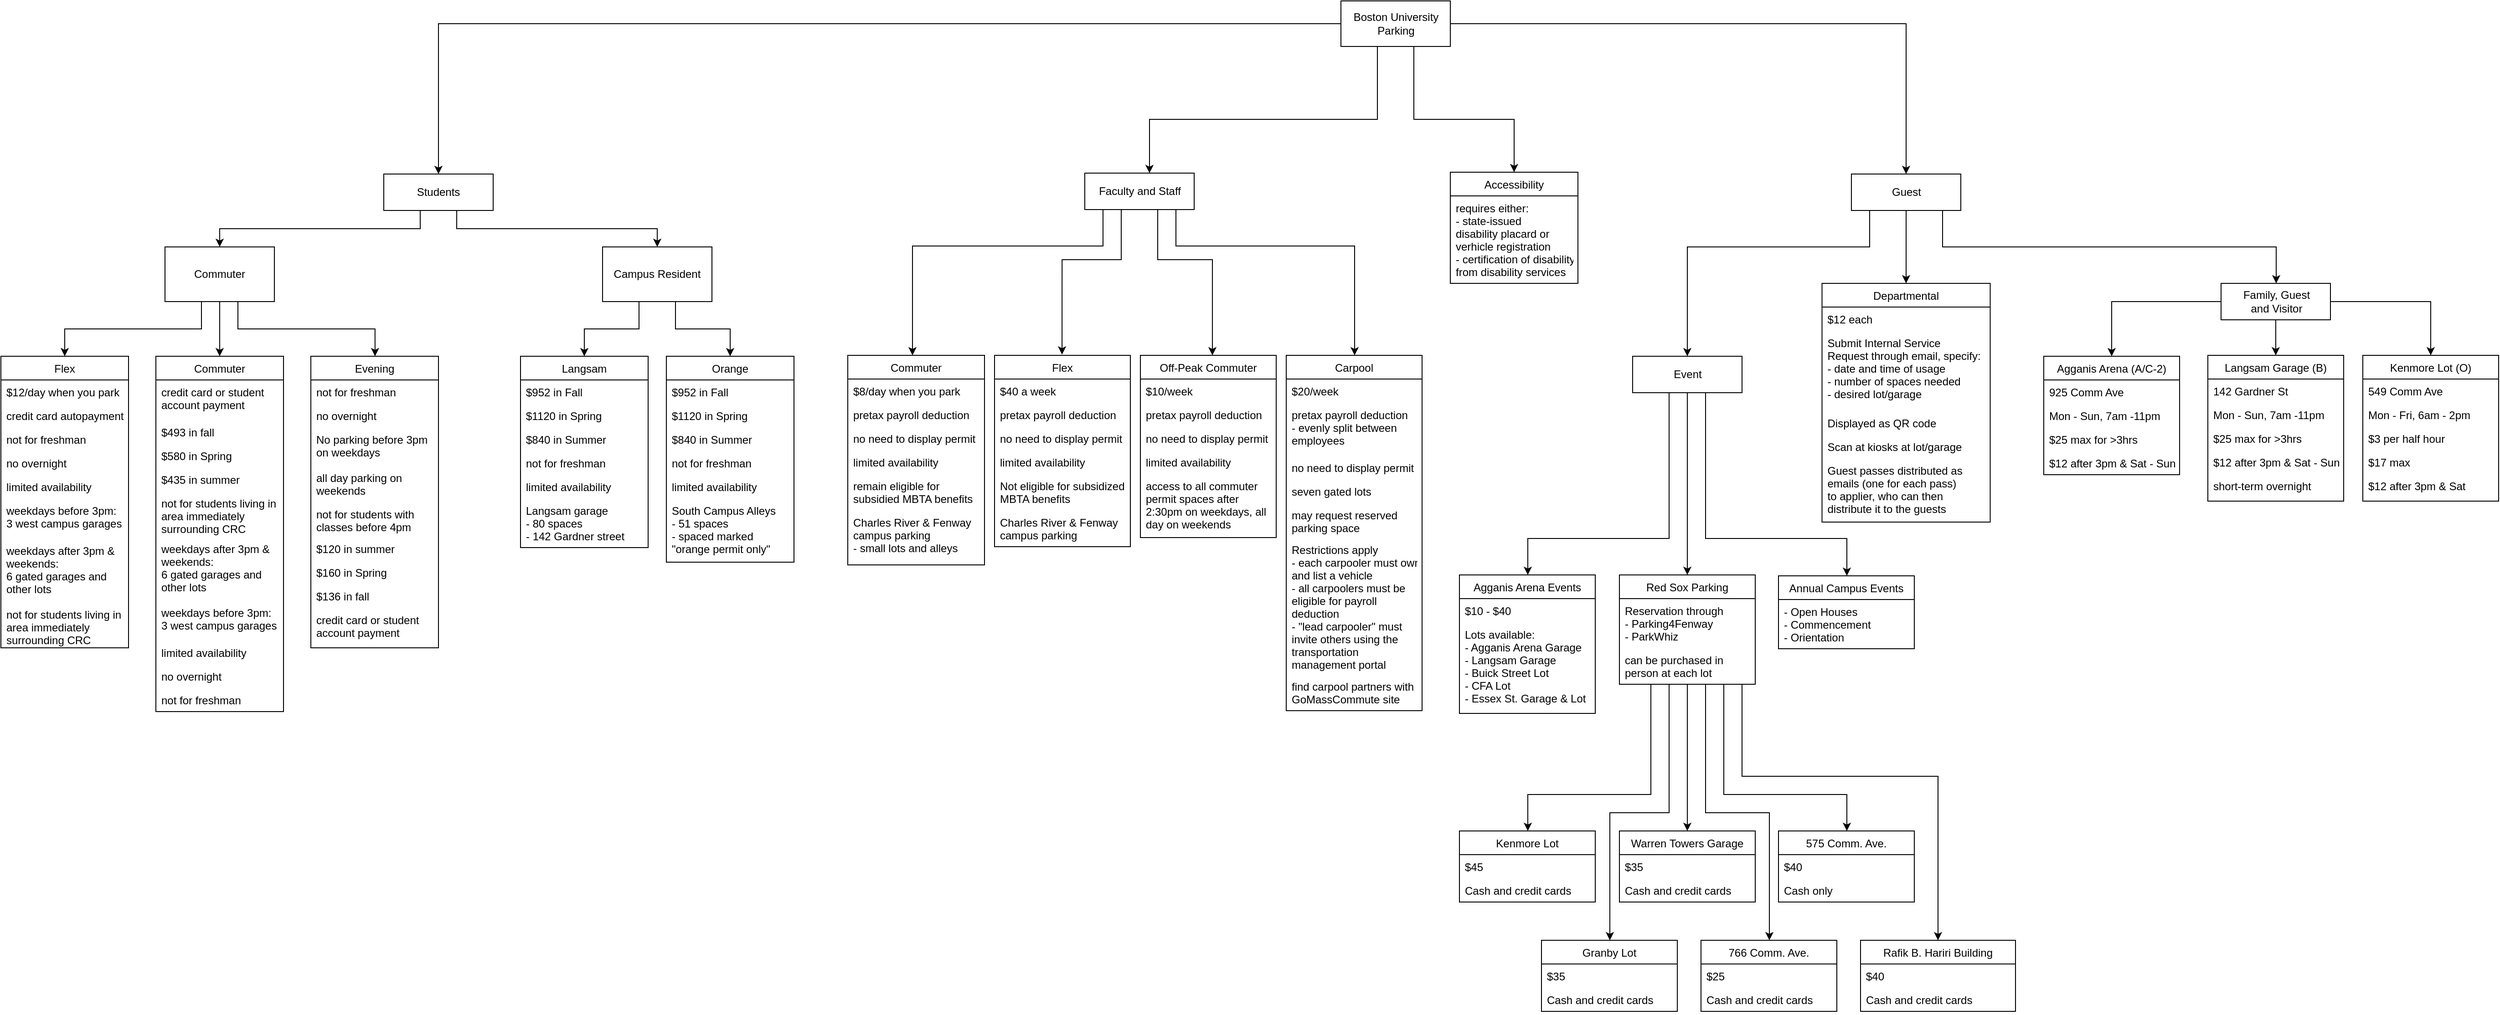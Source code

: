 <mxfile version="16.5.1" type="device"><diagram id="pOZfkb6usfGr_YHBXdjk" name="Page-1"><mxGraphModel dx="1038" dy="641" grid="1" gridSize="10" guides="1" tooltips="1" connect="0" arrows="1" fold="1" page="1" pageScale="1" pageWidth="1100" pageHeight="850" math="0" shadow="0"><root><mxCell id="0"/><mxCell id="1" parent="0"/><mxCell id="HgP9HXtXIruWYToaJXMG-3" value="" style="edgeStyle=orthogonalEdgeStyle;rounded=0;orthogonalLoop=1;jettySize=auto;html=1;exitX=0.333;exitY=1;exitDx=0;exitDy=0;exitPerimeter=0;" parent="1" source="HgP9HXtXIruWYToaJXMG-1" target="HgP9HXtXIruWYToaJXMG-2" edge="1"><mxGeometry relative="1" as="geometry"><Array as="points"><mxPoint x="470" y="380"/><mxPoint x="250" y="380"/></Array></mxGeometry></mxCell><mxCell id="HgP9HXtXIruWYToaJXMG-5" value="" style="edgeStyle=orthogonalEdgeStyle;rounded=0;orthogonalLoop=1;jettySize=auto;html=1;exitX=0.667;exitY=1;exitDx=0;exitDy=0;exitPerimeter=0;" parent="1" source="HgP9HXtXIruWYToaJXMG-1" target="HgP9HXtXIruWYToaJXMG-4" edge="1"><mxGeometry relative="1" as="geometry"/></mxCell><mxCell id="HgP9HXtXIruWYToaJXMG-1" value="Students" style="rounded=0;whiteSpace=wrap;html=1;" parent="1" vertex="1"><mxGeometry x="430" y="320" width="120" height="40" as="geometry"/></mxCell><mxCell id="HgP9HXtXIruWYToaJXMG-15" value="" style="edgeStyle=orthogonalEdgeStyle;rounded=0;orthogonalLoop=1;jettySize=auto;html=1;exitX=0.483;exitY=1;exitDx=0;exitDy=0;exitPerimeter=0;" parent="1" source="HgP9HXtXIruWYToaJXMG-2" target="HgP9HXtXIruWYToaJXMG-11" edge="1"><mxGeometry relative="1" as="geometry"><Array as="points"><mxPoint x="230" y="460"/><mxPoint x="230" y="490"/><mxPoint x="80" y="490"/></Array></mxGeometry></mxCell><mxCell id="HgP9HXtXIruWYToaJXMG-25" value="" style="edgeStyle=orthogonalEdgeStyle;rounded=0;orthogonalLoop=1;jettySize=auto;html=1;entryX=0.503;entryY=0;entryDx=0;entryDy=0;entryPerimeter=0;" parent="1" source="HgP9HXtXIruWYToaJXMG-2" target="HgP9HXtXIruWYToaJXMG-21" edge="1"><mxGeometry relative="1" as="geometry"><Array as="points"><mxPoint x="270" y="490"/><mxPoint x="420" y="490"/></Array></mxGeometry></mxCell><mxCell id="HgP9HXtXIruWYToaJXMG-27" value="" style="edgeStyle=orthogonalEdgeStyle;rounded=0;orthogonalLoop=1;jettySize=auto;html=1;" parent="1" source="HgP9HXtXIruWYToaJXMG-2" target="HgP9HXtXIruWYToaJXMG-17" edge="1"><mxGeometry relative="1" as="geometry"/></mxCell><mxCell id="HgP9HXtXIruWYToaJXMG-2" value="Commuter" style="rounded=0;whiteSpace=wrap;html=1;" parent="1" vertex="1"><mxGeometry x="190" y="400" width="120" height="60" as="geometry"/></mxCell><mxCell id="HgP9HXtXIruWYToaJXMG-32" value="" style="edgeStyle=orthogonalEdgeStyle;rounded=0;orthogonalLoop=1;jettySize=auto;html=1;" parent="1" source="HgP9HXtXIruWYToaJXMG-4" target="HgP9HXtXIruWYToaJXMG-28" edge="1"><mxGeometry relative="1" as="geometry"><Array as="points"><mxPoint x="710" y="490"/><mxPoint x="650" y="490"/></Array></mxGeometry></mxCell><mxCell id="HgP9HXtXIruWYToaJXMG-37" value="" style="edgeStyle=orthogonalEdgeStyle;rounded=0;orthogonalLoop=1;jettySize=auto;html=1;" parent="1" source="HgP9HXtXIruWYToaJXMG-4" edge="1"><mxGeometry relative="1" as="geometry"><Array as="points"><mxPoint x="750" y="490"/><mxPoint x="810" y="490"/></Array><mxPoint x="810.0" y="520" as="targetPoint"/></mxGeometry></mxCell><mxCell id="HgP9HXtXIruWYToaJXMG-4" value="Campus Resident" style="rounded=0;whiteSpace=wrap;html=1;" parent="1" vertex="1"><mxGeometry x="670" y="400" width="120" height="60" as="geometry"/></mxCell><mxCell id="HgP9HXtXIruWYToaJXMG-11" value="Flex" style="swimlane;fontStyle=0;childLayout=stackLayout;horizontal=1;startSize=26;fillColor=none;horizontalStack=0;resizeParent=1;resizeParentMax=0;resizeLast=0;collapsible=1;marginBottom=0;" parent="1" vertex="1"><mxGeometry x="10" y="520" width="140" height="320" as="geometry"/></mxCell><mxCell id="HgP9HXtXIruWYToaJXMG-12" value="$12/day when you park" style="text;strokeColor=none;fillColor=none;align=left;verticalAlign=top;spacingLeft=4;spacingRight=4;overflow=hidden;rotatable=0;points=[[0,0.5],[1,0.5]];portConstraint=eastwest;" parent="HgP9HXtXIruWYToaJXMG-11" vertex="1"><mxGeometry y="26" width="140" height="26" as="geometry"/></mxCell><mxCell id="HgP9HXtXIruWYToaJXMG-13" value="credit card autopayment" style="text;strokeColor=none;fillColor=none;align=left;verticalAlign=top;spacingLeft=4;spacingRight=4;overflow=hidden;rotatable=0;points=[[0,0.5],[1,0.5]];portConstraint=eastwest;" parent="HgP9HXtXIruWYToaJXMG-11" vertex="1"><mxGeometry y="52" width="140" height="26" as="geometry"/></mxCell><mxCell id="HgP9HXtXIruWYToaJXMG-14" value="not for freshman" style="text;strokeColor=none;fillColor=none;align=left;verticalAlign=top;spacingLeft=4;spacingRight=4;overflow=hidden;rotatable=0;points=[[0,0.5],[1,0.5]];portConstraint=eastwest;" parent="HgP9HXtXIruWYToaJXMG-11" vertex="1"><mxGeometry y="78" width="140" height="26" as="geometry"/></mxCell><mxCell id="2DnZo8EXks4hpVj_Snf--7" value="no overnight" style="text;strokeColor=none;fillColor=none;align=left;verticalAlign=top;spacingLeft=4;spacingRight=4;overflow=hidden;rotatable=0;points=[[0,0.5],[1,0.5]];portConstraint=eastwest;" parent="HgP9HXtXIruWYToaJXMG-11" vertex="1"><mxGeometry y="104" width="140" height="26" as="geometry"/></mxCell><mxCell id="2DnZo8EXks4hpVj_Snf--8" value="limited availability" style="text;strokeColor=none;fillColor=none;align=left;verticalAlign=top;spacingLeft=4;spacingRight=4;overflow=hidden;rotatable=0;points=[[0,0.5],[1,0.5]];portConstraint=eastwest;" parent="HgP9HXtXIruWYToaJXMG-11" vertex="1"><mxGeometry y="130" width="140" height="26" as="geometry"/></mxCell><mxCell id="2DnZo8EXks4hpVj_Snf--10" value="weekdays before 3pm: &#10;3 west campus garages" style="text;strokeColor=none;fillColor=none;align=left;verticalAlign=top;spacingLeft=4;spacingRight=4;overflow=hidden;rotatable=0;points=[[0,0.5],[1,0.5]];portConstraint=eastwest;" parent="HgP9HXtXIruWYToaJXMG-11" vertex="1"><mxGeometry y="156" width="140" height="44" as="geometry"/></mxCell><mxCell id="2DnZo8EXks4hpVj_Snf--11" value="weekdays after 3pm &amp; &#10;weekends:&#10;6 gated garages and &#10;other lots" style="text;strokeColor=none;fillColor=none;align=left;verticalAlign=top;spacingLeft=4;spacingRight=4;overflow=hidden;rotatable=0;points=[[0,0.5],[1,0.5]];portConstraint=eastwest;" parent="HgP9HXtXIruWYToaJXMG-11" vertex="1"><mxGeometry y="200" width="140" height="70" as="geometry"/></mxCell><mxCell id="2DnZo8EXks4hpVj_Snf--13" value="not for students living in&#10;area immediately&#10;surrounding CRC" style="text;strokeColor=none;fillColor=none;align=left;verticalAlign=top;spacingLeft=4;spacingRight=4;overflow=hidden;rotatable=0;points=[[0,0.5],[1,0.5]];portConstraint=eastwest;" parent="HgP9HXtXIruWYToaJXMG-11" vertex="1"><mxGeometry y="270" width="140" height="50" as="geometry"/></mxCell><mxCell id="HgP9HXtXIruWYToaJXMG-17" value="Commuter" style="swimlane;fontStyle=0;childLayout=stackLayout;horizontal=1;startSize=26;fillColor=none;horizontalStack=0;resizeParent=1;resizeParentMax=0;resizeLast=0;collapsible=1;marginBottom=0;" parent="1" vertex="1"><mxGeometry x="180" y="520" width="140" height="390" as="geometry"/></mxCell><mxCell id="HgP9HXtXIruWYToaJXMG-18" value="credit card or student&#10;account payment" style="text;strokeColor=none;fillColor=none;align=left;verticalAlign=top;spacingLeft=4;spacingRight=4;overflow=hidden;rotatable=0;points=[[0,0.5],[1,0.5]];portConstraint=eastwest;" parent="HgP9HXtXIruWYToaJXMG-17" vertex="1"><mxGeometry y="26" width="140" height="44" as="geometry"/></mxCell><mxCell id="HgP9HXtXIruWYToaJXMG-19" value="$493 in fall" style="text;strokeColor=none;fillColor=none;align=left;verticalAlign=top;spacingLeft=4;spacingRight=4;overflow=hidden;rotatable=0;points=[[0,0.5],[1,0.5]];portConstraint=eastwest;" parent="HgP9HXtXIruWYToaJXMG-17" vertex="1"><mxGeometry y="70" width="140" height="26" as="geometry"/></mxCell><mxCell id="HgP9HXtXIruWYToaJXMG-20" value="$580 in Spring" style="text;strokeColor=none;fillColor=none;align=left;verticalAlign=top;spacingLeft=4;spacingRight=4;overflow=hidden;rotatable=0;points=[[0,0.5],[1,0.5]];portConstraint=eastwest;" parent="HgP9HXtXIruWYToaJXMG-17" vertex="1"><mxGeometry y="96" width="140" height="26" as="geometry"/></mxCell><mxCell id="2DnZo8EXks4hpVj_Snf--20" value="$435 in summer" style="text;strokeColor=none;fillColor=none;align=left;verticalAlign=top;spacingLeft=4;spacingRight=4;overflow=hidden;rotatable=0;points=[[0,0.5],[1,0.5]];portConstraint=eastwest;" parent="HgP9HXtXIruWYToaJXMG-17" vertex="1"><mxGeometry y="122" width="140" height="26" as="geometry"/></mxCell><mxCell id="2DnZo8EXks4hpVj_Snf--26" value="not for students living in&#10;area immediately&#10;surrounding CRC" style="text;strokeColor=none;fillColor=none;align=left;verticalAlign=top;spacingLeft=4;spacingRight=4;overflow=hidden;rotatable=0;points=[[0,0.5],[1,0.5]];portConstraint=eastwest;" parent="HgP9HXtXIruWYToaJXMG-17" vertex="1"><mxGeometry y="148" width="140" height="50" as="geometry"/></mxCell><mxCell id="2DnZo8EXks4hpVj_Snf--25" value="weekdays after 3pm &amp; &#10;weekends:&#10;6 gated garages and &#10;other lots" style="text;strokeColor=none;fillColor=none;align=left;verticalAlign=top;spacingLeft=4;spacingRight=4;overflow=hidden;rotatable=0;points=[[0,0.5],[1,0.5]];portConstraint=eastwest;" parent="HgP9HXtXIruWYToaJXMG-17" vertex="1"><mxGeometry y="198" width="140" height="70" as="geometry"/></mxCell><mxCell id="2DnZo8EXks4hpVj_Snf--24" value="weekdays before 3pm: &#10;3 west campus garages" style="text;strokeColor=none;fillColor=none;align=left;verticalAlign=top;spacingLeft=4;spacingRight=4;overflow=hidden;rotatable=0;points=[[0,0.5],[1,0.5]];portConstraint=eastwest;" parent="HgP9HXtXIruWYToaJXMG-17" vertex="1"><mxGeometry y="268" width="140" height="44" as="geometry"/></mxCell><mxCell id="2DnZo8EXks4hpVj_Snf--23" value="limited availability" style="text;strokeColor=none;fillColor=none;align=left;verticalAlign=top;spacingLeft=4;spacingRight=4;overflow=hidden;rotatable=0;points=[[0,0.5],[1,0.5]];portConstraint=eastwest;" parent="HgP9HXtXIruWYToaJXMG-17" vertex="1"><mxGeometry y="312" width="140" height="26" as="geometry"/></mxCell><mxCell id="2DnZo8EXks4hpVj_Snf--22" value="no overnight" style="text;strokeColor=none;fillColor=none;align=left;verticalAlign=top;spacingLeft=4;spacingRight=4;overflow=hidden;rotatable=0;points=[[0,0.5],[1,0.5]];portConstraint=eastwest;" parent="HgP9HXtXIruWYToaJXMG-17" vertex="1"><mxGeometry y="338" width="140" height="26" as="geometry"/></mxCell><mxCell id="2DnZo8EXks4hpVj_Snf--21" value="not for freshman" style="text;strokeColor=none;fillColor=none;align=left;verticalAlign=top;spacingLeft=4;spacingRight=4;overflow=hidden;rotatable=0;points=[[0,0.5],[1,0.5]];portConstraint=eastwest;" parent="HgP9HXtXIruWYToaJXMG-17" vertex="1"><mxGeometry y="364" width="140" height="26" as="geometry"/></mxCell><mxCell id="HgP9HXtXIruWYToaJXMG-21" value="Evening" style="swimlane;fontStyle=0;childLayout=stackLayout;horizontal=1;startSize=26;fillColor=none;horizontalStack=0;resizeParent=1;resizeParentMax=0;resizeLast=0;collapsible=1;marginBottom=0;" parent="1" vertex="1"><mxGeometry x="350" y="520" width="140" height="320" as="geometry"/></mxCell><mxCell id="2DnZo8EXks4hpVj_Snf--47" value="not for freshman" style="text;strokeColor=none;fillColor=none;align=left;verticalAlign=top;spacingLeft=4;spacingRight=4;overflow=hidden;rotatable=0;points=[[0,0.5],[1,0.5]];portConstraint=eastwest;" parent="HgP9HXtXIruWYToaJXMG-21" vertex="1"><mxGeometry y="26" width="140" height="26" as="geometry"/></mxCell><mxCell id="2DnZo8EXks4hpVj_Snf--46" value="no overnight" style="text;strokeColor=none;fillColor=none;align=left;verticalAlign=top;spacingLeft=4;spacingRight=4;overflow=hidden;rotatable=0;points=[[0,0.5],[1,0.5]];portConstraint=eastwest;" parent="HgP9HXtXIruWYToaJXMG-21" vertex="1"><mxGeometry y="52" width="140" height="26" as="geometry"/></mxCell><mxCell id="2DnZo8EXks4hpVj_Snf--44" value="No parking before 3pm&#10;on weekdays" style="text;strokeColor=none;fillColor=none;align=left;verticalAlign=top;spacingLeft=4;spacingRight=4;overflow=hidden;rotatable=0;points=[[0,0.5],[1,0.5]];portConstraint=eastwest;" parent="HgP9HXtXIruWYToaJXMG-21" vertex="1"><mxGeometry y="78" width="140" height="42" as="geometry"/></mxCell><mxCell id="2DnZo8EXks4hpVj_Snf--48" value="all day parking on&#10;weekends" style="text;strokeColor=none;fillColor=none;align=left;verticalAlign=top;spacingLeft=4;spacingRight=4;overflow=hidden;rotatable=0;points=[[0,0.5],[1,0.5]];portConstraint=eastwest;" parent="HgP9HXtXIruWYToaJXMG-21" vertex="1"><mxGeometry y="120" width="140" height="40" as="geometry"/></mxCell><mxCell id="2DnZo8EXks4hpVj_Snf--42" value="not for students with&#10;classes before 4pm" style="text;strokeColor=none;fillColor=none;align=left;verticalAlign=top;spacingLeft=4;spacingRight=4;overflow=hidden;rotatable=0;points=[[0,0.5],[1,0.5]];portConstraint=eastwest;" parent="HgP9HXtXIruWYToaJXMG-21" vertex="1"><mxGeometry y="160" width="140" height="38" as="geometry"/></mxCell><mxCell id="2DnZo8EXks4hpVj_Snf--41" value="$120 in summer" style="text;strokeColor=none;fillColor=none;align=left;verticalAlign=top;spacingLeft=4;spacingRight=4;overflow=hidden;rotatable=0;points=[[0,0.5],[1,0.5]];portConstraint=eastwest;" parent="HgP9HXtXIruWYToaJXMG-21" vertex="1"><mxGeometry y="198" width="140" height="26" as="geometry"/></mxCell><mxCell id="2DnZo8EXks4hpVj_Snf--40" value="$160 in Spring" style="text;strokeColor=none;fillColor=none;align=left;verticalAlign=top;spacingLeft=4;spacingRight=4;overflow=hidden;rotatable=0;points=[[0,0.5],[1,0.5]];portConstraint=eastwest;" parent="HgP9HXtXIruWYToaJXMG-21" vertex="1"><mxGeometry y="224" width="140" height="26" as="geometry"/></mxCell><mxCell id="2DnZo8EXks4hpVj_Snf--39" value="$136 in fall" style="text;strokeColor=none;fillColor=none;align=left;verticalAlign=top;spacingLeft=4;spacingRight=4;overflow=hidden;rotatable=0;points=[[0,0.5],[1,0.5]];portConstraint=eastwest;" parent="HgP9HXtXIruWYToaJXMG-21" vertex="1"><mxGeometry y="250" width="140" height="26" as="geometry"/></mxCell><mxCell id="2DnZo8EXks4hpVj_Snf--38" value="credit card or student&#10;account payment" style="text;strokeColor=none;fillColor=none;align=left;verticalAlign=top;spacingLeft=4;spacingRight=4;overflow=hidden;rotatable=0;points=[[0,0.5],[1,0.5]];portConstraint=eastwest;" parent="HgP9HXtXIruWYToaJXMG-21" vertex="1"><mxGeometry y="276" width="140" height="44" as="geometry"/></mxCell><mxCell id="HgP9HXtXIruWYToaJXMG-28" value="Langsam" style="swimlane;fontStyle=0;childLayout=stackLayout;horizontal=1;startSize=26;fillColor=none;horizontalStack=0;resizeParent=1;resizeParentMax=0;resizeLast=0;collapsible=1;marginBottom=0;" parent="1" vertex="1"><mxGeometry x="580" y="520" width="140" height="210" as="geometry"/></mxCell><mxCell id="HgP9HXtXIruWYToaJXMG-29" value="$952 in Fall" style="text;strokeColor=none;fillColor=none;align=left;verticalAlign=top;spacingLeft=4;spacingRight=4;overflow=hidden;rotatable=0;points=[[0,0.5],[1,0.5]];portConstraint=eastwest;" parent="HgP9HXtXIruWYToaJXMG-28" vertex="1"><mxGeometry y="26" width="140" height="26" as="geometry"/></mxCell><mxCell id="HgP9HXtXIruWYToaJXMG-30" value="$1120 in Spring" style="text;strokeColor=none;fillColor=none;align=left;verticalAlign=top;spacingLeft=4;spacingRight=4;overflow=hidden;rotatable=0;points=[[0,0.5],[1,0.5]];portConstraint=eastwest;" parent="HgP9HXtXIruWYToaJXMG-28" vertex="1"><mxGeometry y="52" width="140" height="26" as="geometry"/></mxCell><mxCell id="HgP9HXtXIruWYToaJXMG-31" value="$840 in Summer" style="text;strokeColor=none;fillColor=none;align=left;verticalAlign=top;spacingLeft=4;spacingRight=4;overflow=hidden;rotatable=0;points=[[0,0.5],[1,0.5]];portConstraint=eastwest;" parent="HgP9HXtXIruWYToaJXMG-28" vertex="1"><mxGeometry y="78" width="140" height="26" as="geometry"/></mxCell><mxCell id="2DnZo8EXks4hpVj_Snf--56" value="not for freshman" style="text;strokeColor=none;fillColor=none;align=left;verticalAlign=top;spacingLeft=4;spacingRight=4;overflow=hidden;rotatable=0;points=[[0,0.5],[1,0.5]];portConstraint=eastwest;" parent="HgP9HXtXIruWYToaJXMG-28" vertex="1"><mxGeometry y="104" width="140" height="26" as="geometry"/></mxCell><mxCell id="2DnZo8EXks4hpVj_Snf--55" value="limited availability" style="text;strokeColor=none;fillColor=none;align=left;verticalAlign=top;spacingLeft=4;spacingRight=4;overflow=hidden;rotatable=0;points=[[0,0.5],[1,0.5]];portConstraint=eastwest;" parent="HgP9HXtXIruWYToaJXMG-28" vertex="1"><mxGeometry y="130" width="140" height="26" as="geometry"/></mxCell><mxCell id="2DnZo8EXks4hpVj_Snf--54" value="Langsam garage&#10;- 80 spaces&#10;- 142 Gardner street" style="text;strokeColor=none;fillColor=none;align=left;verticalAlign=top;spacingLeft=4;spacingRight=4;overflow=hidden;rotatable=0;points=[[0,0.5],[1,0.5]];portConstraint=eastwest;" parent="HgP9HXtXIruWYToaJXMG-28" vertex="1"><mxGeometry y="156" width="140" height="54" as="geometry"/></mxCell><mxCell id="HgP9HXtXIruWYToaJXMG-51" value="" style="edgeStyle=orthogonalEdgeStyle;rounded=0;orthogonalLoop=1;jettySize=auto;html=1;entryX=0.497;entryY=-0.004;entryDx=0;entryDy=0;entryPerimeter=0;" parent="1" source="HgP9HXtXIruWYToaJXMG-38" target="HgP9HXtXIruWYToaJXMG-42" edge="1"><mxGeometry relative="1" as="geometry"><Array as="points"><mxPoint x="1239" y="414"/><mxPoint x="1174" y="414"/></Array></mxGeometry></mxCell><mxCell id="HgP9HXtXIruWYToaJXMG-38" value="Faculty and Staff" style="html=1;" parent="1" vertex="1"><mxGeometry x="1199" y="319" width="120" height="40" as="geometry"/></mxCell><mxCell id="HgP9HXtXIruWYToaJXMG-40" value="" style="edgeStyle=orthogonalEdgeStyle;rounded=0;orthogonalLoop=1;jettySize=auto;html=1;" parent="1" source="HgP9HXtXIruWYToaJXMG-39" target="HgP9HXtXIruWYToaJXMG-1" edge="1"><mxGeometry relative="1" as="geometry"/></mxCell><mxCell id="HgP9HXtXIruWYToaJXMG-41" value="" style="edgeStyle=orthogonalEdgeStyle;rounded=0;orthogonalLoop=1;jettySize=auto;html=1;" parent="1" source="HgP9HXtXIruWYToaJXMG-39" target="HgP9HXtXIruWYToaJXMG-38" edge="1"><mxGeometry relative="1" as="geometry"><Array as="points"><mxPoint x="1520" y="260"/><mxPoint x="1270" y="260"/></Array></mxGeometry></mxCell><mxCell id="2DnZo8EXks4hpVj_Snf--81" value="" style="edgeStyle=orthogonalEdgeStyle;rounded=0;orthogonalLoop=1;jettySize=auto;html=1;" parent="1" source="HgP9HXtXIruWYToaJXMG-39" target="KmHC8UES7WcW7CUekcpa-1" edge="1"><mxGeometry relative="1" as="geometry"><Array as="points"><mxPoint x="1560" y="260"/><mxPoint x="1670" y="260"/></Array><mxPoint x="1820" y="320" as="targetPoint"/></mxGeometry></mxCell><mxCell id="2DnZo8EXks4hpVj_Snf--83" value="" style="edgeStyle=orthogonalEdgeStyle;rounded=0;orthogonalLoop=1;jettySize=auto;html=1;" parent="1" source="HgP9HXtXIruWYToaJXMG-39" target="2DnZo8EXks4hpVj_Snf--82" edge="1"><mxGeometry relative="1" as="geometry"/></mxCell><mxCell id="HgP9HXtXIruWYToaJXMG-39" value="Boston University&lt;br&gt;Parking" style="html=1;" parent="1" vertex="1"><mxGeometry x="1480" y="130" width="120" height="50" as="geometry"/></mxCell><mxCell id="HgP9HXtXIruWYToaJXMG-42" value="Flex" style="swimlane;fontStyle=0;childLayout=stackLayout;horizontal=1;startSize=26;fillColor=none;horizontalStack=0;resizeParent=1;resizeParentMax=0;resizeLast=0;collapsible=1;marginBottom=0;" parent="1" vertex="1"><mxGeometry x="1100" y="519" width="149" height="210" as="geometry"/></mxCell><mxCell id="HgP9HXtXIruWYToaJXMG-43" value="$40 a week" style="text;strokeColor=none;fillColor=none;align=left;verticalAlign=top;spacingLeft=4;spacingRight=4;overflow=hidden;rotatable=0;points=[[0,0.5],[1,0.5]];portConstraint=eastwest;" parent="HgP9HXtXIruWYToaJXMG-42" vertex="1"><mxGeometry y="26" width="149" height="26" as="geometry"/></mxCell><mxCell id="HgP9HXtXIruWYToaJXMG-44" value="pretax payroll deduction" style="text;strokeColor=none;fillColor=none;align=left;verticalAlign=top;spacingLeft=4;spacingRight=4;overflow=hidden;rotatable=0;points=[[0,0.5],[1,0.5]];portConstraint=eastwest;" parent="HgP9HXtXIruWYToaJXMG-42" vertex="1"><mxGeometry y="52" width="149" height="26" as="geometry"/></mxCell><mxCell id="HgP9HXtXIruWYToaJXMG-45" value="no need to display permit" style="text;strokeColor=none;fillColor=none;align=left;verticalAlign=top;spacingLeft=4;spacingRight=4;overflow=hidden;rotatable=0;points=[[0,0.5],[1,0.5]];portConstraint=eastwest;" parent="HgP9HXtXIruWYToaJXMG-42" vertex="1"><mxGeometry y="78" width="149" height="26" as="geometry"/></mxCell><mxCell id="2DnZo8EXks4hpVj_Snf--71" value="limited availability" style="text;strokeColor=none;fillColor=none;align=left;verticalAlign=top;spacingLeft=4;spacingRight=4;overflow=hidden;rotatable=0;points=[[0,0.5],[1,0.5]];portConstraint=eastwest;" parent="HgP9HXtXIruWYToaJXMG-42" vertex="1"><mxGeometry y="104" width="149" height="26" as="geometry"/></mxCell><mxCell id="2DnZo8EXks4hpVj_Snf--70" value="Not eligible for subsidized&#10;MBTA benefits" style="text;strokeColor=none;fillColor=none;align=left;verticalAlign=top;spacingLeft=4;spacingRight=4;overflow=hidden;rotatable=0;points=[[0,0.5],[1,0.5]];portConstraint=eastwest;" parent="HgP9HXtXIruWYToaJXMG-42" vertex="1"><mxGeometry y="130" width="149" height="40" as="geometry"/></mxCell><mxCell id="2DnZo8EXks4hpVj_Snf--69" value="Charles River &amp; Fenway&#10;campus parking" style="text;strokeColor=none;fillColor=none;align=left;verticalAlign=top;spacingLeft=4;spacingRight=4;overflow=hidden;rotatable=0;points=[[0,0.5],[1,0.5]];portConstraint=eastwest;" parent="HgP9HXtXIruWYToaJXMG-42" vertex="1"><mxGeometry y="170" width="149" height="40" as="geometry"/></mxCell><mxCell id="HgP9HXtXIruWYToaJXMG-47" value="Off-Peak Commuter" style="swimlane;fontStyle=0;childLayout=stackLayout;horizontal=1;startSize=26;fillColor=none;horizontalStack=0;resizeParent=1;resizeParentMax=0;resizeLast=0;collapsible=1;marginBottom=0;" parent="1" vertex="1"><mxGeometry x="1260" y="519" width="149" height="200" as="geometry"/></mxCell><mxCell id="HgP9HXtXIruWYToaJXMG-48" value="$10/week" style="text;strokeColor=none;fillColor=none;align=left;verticalAlign=top;spacingLeft=4;spacingRight=4;overflow=hidden;rotatable=0;points=[[0,0.5],[1,0.5]];portConstraint=eastwest;" parent="HgP9HXtXIruWYToaJXMG-47" vertex="1"><mxGeometry y="26" width="149" height="26" as="geometry"/></mxCell><mxCell id="HgP9HXtXIruWYToaJXMG-49" value="pretax payroll deduction" style="text;strokeColor=none;fillColor=none;align=left;verticalAlign=top;spacingLeft=4;spacingRight=4;overflow=hidden;rotatable=0;points=[[0,0.5],[1,0.5]];portConstraint=eastwest;" parent="HgP9HXtXIruWYToaJXMG-47" vertex="1"><mxGeometry y="52" width="149" height="26" as="geometry"/></mxCell><mxCell id="HgP9HXtXIruWYToaJXMG-50" value="no need to display permit" style="text;strokeColor=none;fillColor=none;align=left;verticalAlign=top;spacingLeft=4;spacingRight=4;overflow=hidden;rotatable=0;points=[[0,0.5],[1,0.5]];portConstraint=eastwest;" parent="HgP9HXtXIruWYToaJXMG-47" vertex="1"><mxGeometry y="78" width="149" height="26" as="geometry"/></mxCell><mxCell id="2DnZo8EXks4hpVj_Snf--74" value="limited availability" style="text;strokeColor=none;fillColor=none;align=left;verticalAlign=top;spacingLeft=4;spacingRight=4;overflow=hidden;rotatable=0;points=[[0,0.5],[1,0.5]];portConstraint=eastwest;" parent="HgP9HXtXIruWYToaJXMG-47" vertex="1"><mxGeometry y="104" width="149" height="26" as="geometry"/></mxCell><mxCell id="2DnZo8EXks4hpVj_Snf--73" value="access to all commuter&#10;permit spaces after&#10;2:30pm on weekdays, all &#10;day on weekends" style="text;strokeColor=none;fillColor=none;align=left;verticalAlign=top;spacingLeft=4;spacingRight=4;overflow=hidden;rotatable=0;points=[[0,0.5],[1,0.5]];portConstraint=eastwest;" parent="HgP9HXtXIruWYToaJXMG-47" vertex="1"><mxGeometry y="130" width="149" height="70" as="geometry"/></mxCell><mxCell id="HgP9HXtXIruWYToaJXMG-52" value="" style="edgeStyle=orthogonalEdgeStyle;rounded=0;orthogonalLoop=1;jettySize=auto;html=1;entryX=0.5;entryY=0;entryDx=0;entryDy=0;entryPerimeter=0;" parent="1" target="HgP9HXtXIruWYToaJXMG-53" edge="1"><mxGeometry relative="1" as="geometry"><mxPoint x="1229" y="359" as="sourcePoint"/><mxPoint x="1299" y="469" as="targetPoint"/><Array as="points"><mxPoint x="1299" y="359"/><mxPoint x="1299" y="399"/><mxPoint x="1495" y="399"/><mxPoint x="1495" y="519"/></Array></mxGeometry></mxCell><mxCell id="HgP9HXtXIruWYToaJXMG-53" value="Carpool" style="swimlane;fontStyle=0;childLayout=stackLayout;horizontal=1;startSize=26;fillColor=none;horizontalStack=0;resizeParent=1;resizeParentMax=0;resizeLast=0;collapsible=1;marginBottom=0;" parent="1" vertex="1"><mxGeometry x="1420" y="519" width="149" height="390" as="geometry"/></mxCell><mxCell id="HgP9HXtXIruWYToaJXMG-54" value="$20/week " style="text;strokeColor=none;fillColor=none;align=left;verticalAlign=top;spacingLeft=4;spacingRight=4;overflow=hidden;rotatable=0;points=[[0,0.5],[1,0.5]];portConstraint=eastwest;" parent="HgP9HXtXIruWYToaJXMG-53" vertex="1"><mxGeometry y="26" width="149" height="26" as="geometry"/></mxCell><mxCell id="HgP9HXtXIruWYToaJXMG-55" value="pretax payroll deduction&#10;- evenly split between&#10;employees" style="text;strokeColor=none;fillColor=none;align=left;verticalAlign=top;spacingLeft=4;spacingRight=4;overflow=hidden;rotatable=0;points=[[0,0.5],[1,0.5]];portConstraint=eastwest;" parent="HgP9HXtXIruWYToaJXMG-53" vertex="1"><mxGeometry y="52" width="149" height="58" as="geometry"/></mxCell><mxCell id="HgP9HXtXIruWYToaJXMG-56" value="no need to display permit" style="text;strokeColor=none;fillColor=none;align=left;verticalAlign=top;spacingLeft=4;spacingRight=4;overflow=hidden;rotatable=0;points=[[0,0.5],[1,0.5]];portConstraint=eastwest;" parent="HgP9HXtXIruWYToaJXMG-53" vertex="1"><mxGeometry y="110" width="149" height="26" as="geometry"/></mxCell><mxCell id="2DnZo8EXks4hpVj_Snf--77" value="seven gated lots" style="text;strokeColor=none;fillColor=none;align=left;verticalAlign=top;spacingLeft=4;spacingRight=4;overflow=hidden;rotatable=0;points=[[0,0.5],[1,0.5]];portConstraint=eastwest;" parent="HgP9HXtXIruWYToaJXMG-53" vertex="1"><mxGeometry y="136" width="149" height="26" as="geometry"/></mxCell><mxCell id="2DnZo8EXks4hpVj_Snf--76" value="may request reserved&#10;parking space" style="text;strokeColor=none;fillColor=none;align=left;verticalAlign=top;spacingLeft=4;spacingRight=4;overflow=hidden;rotatable=0;points=[[0,0.5],[1,0.5]];portConstraint=eastwest;" parent="HgP9HXtXIruWYToaJXMG-53" vertex="1"><mxGeometry y="162" width="149" height="38" as="geometry"/></mxCell><mxCell id="2DnZo8EXks4hpVj_Snf--75" value="Restrictions apply&#10;- each carpooler must own&#10;and list a vehicle&#10;- all carpoolers must be&#10;eligible for payroll &#10;deduction&#10;- &quot;lead carpooler&quot; must &#10;invite others using the&#10;transportation&#10;management portal" style="text;strokeColor=none;fillColor=none;align=left;verticalAlign=top;spacingLeft=4;spacingRight=4;overflow=hidden;rotatable=0;points=[[0,0.5],[1,0.5]];portConstraint=eastwest;" parent="HgP9HXtXIruWYToaJXMG-53" vertex="1"><mxGeometry y="200" width="149" height="150" as="geometry"/></mxCell><mxCell id="2DnZo8EXks4hpVj_Snf--79" value="find carpool partners with&#10;GoMassCommute site" style="text;strokeColor=none;fillColor=none;align=left;verticalAlign=top;spacingLeft=4;spacingRight=4;overflow=hidden;rotatable=0;points=[[0,0.5],[1,0.5]];portConstraint=eastwest;" parent="HgP9HXtXIruWYToaJXMG-53" vertex="1"><mxGeometry y="350" width="149" height="40" as="geometry"/></mxCell><mxCell id="HgP9HXtXIruWYToaJXMG-57" value="" style="edgeStyle=orthogonalEdgeStyle;rounded=0;orthogonalLoop=1;jettySize=auto;html=1;" parent="1" target="HgP9HXtXIruWYToaJXMG-47" edge="1"><mxGeometry relative="1" as="geometry"><mxPoint x="1199" y="359" as="sourcePoint"/><mxPoint x="1349" y="509" as="targetPoint"/><Array as="points"><mxPoint x="1279" y="359"/><mxPoint x="1279" y="414"/><mxPoint x="1339" y="414"/></Array></mxGeometry></mxCell><mxCell id="HgP9HXtXIruWYToaJXMG-58" value="" style="edgeStyle=orthogonalEdgeStyle;rounded=0;orthogonalLoop=1;jettySize=auto;html=1;" parent="1" edge="1"><mxGeometry relative="1" as="geometry"><mxPoint x="1209" y="359" as="sourcePoint"/><mxPoint x="1010" y="519" as="targetPoint"/><Array as="points"><mxPoint x="1219" y="359"/><mxPoint x="1219" y="399"/><mxPoint x="1010" y="399"/></Array></mxGeometry></mxCell><mxCell id="HgP9HXtXIruWYToaJXMG-59" value="Commuter" style="swimlane;fontStyle=0;childLayout=stackLayout;horizontal=1;startSize=26;fillColor=none;horizontalStack=0;resizeParent=1;resizeParentMax=0;resizeLast=0;collapsible=1;marginBottom=0;" parent="1" vertex="1"><mxGeometry x="939" y="519" width="150" height="230" as="geometry"/></mxCell><mxCell id="HgP9HXtXIruWYToaJXMG-60" value="$8/day when you park" style="text;strokeColor=none;fillColor=none;align=left;verticalAlign=top;spacingLeft=4;spacingRight=4;overflow=hidden;rotatable=0;points=[[0,0.5],[1,0.5]];portConstraint=eastwest;" parent="HgP9HXtXIruWYToaJXMG-59" vertex="1"><mxGeometry y="26" width="150" height="26" as="geometry"/></mxCell><mxCell id="HgP9HXtXIruWYToaJXMG-61" value="pretax payroll deduction" style="text;strokeColor=none;fillColor=none;align=left;verticalAlign=top;spacingLeft=4;spacingRight=4;overflow=hidden;rotatable=0;points=[[0,0.5],[1,0.5]];portConstraint=eastwest;" parent="HgP9HXtXIruWYToaJXMG-59" vertex="1"><mxGeometry y="52" width="150" height="26" as="geometry"/></mxCell><mxCell id="HgP9HXtXIruWYToaJXMG-62" value="no need to display permit" style="text;strokeColor=none;fillColor=none;align=left;verticalAlign=top;spacingLeft=4;spacingRight=4;overflow=hidden;rotatable=0;points=[[0,0.5],[1,0.5]];portConstraint=eastwest;" parent="HgP9HXtXIruWYToaJXMG-59" vertex="1"><mxGeometry y="78" width="150" height="26" as="geometry"/></mxCell><mxCell id="2DnZo8EXks4hpVj_Snf--68" value="limited availability" style="text;strokeColor=none;fillColor=none;align=left;verticalAlign=top;spacingLeft=4;spacingRight=4;overflow=hidden;rotatable=0;points=[[0,0.5],[1,0.5]];portConstraint=eastwest;" parent="HgP9HXtXIruWYToaJXMG-59" vertex="1"><mxGeometry y="104" width="150" height="26" as="geometry"/></mxCell><mxCell id="2DnZo8EXks4hpVj_Snf--67" value="remain eligible for&#10;subsidied MBTA benefits" style="text;strokeColor=none;fillColor=none;align=left;verticalAlign=top;spacingLeft=4;spacingRight=4;overflow=hidden;rotatable=0;points=[[0,0.5],[1,0.5]];portConstraint=eastwest;" parent="HgP9HXtXIruWYToaJXMG-59" vertex="1"><mxGeometry y="130" width="150" height="40" as="geometry"/></mxCell><mxCell id="2DnZo8EXks4hpVj_Snf--78" value="Charles River &amp; Fenway&#10;campus parking&#10;- small lots and alleys" style="text;strokeColor=none;fillColor=none;align=left;verticalAlign=top;spacingLeft=4;spacingRight=4;overflow=hidden;rotatable=0;points=[[0,0.5],[1,0.5]];portConstraint=eastwest;" parent="HgP9HXtXIruWYToaJXMG-59" vertex="1"><mxGeometry y="170" width="150" height="60" as="geometry"/></mxCell><mxCell id="2DnZo8EXks4hpVj_Snf--57" value="Orange" style="swimlane;fontStyle=0;childLayout=stackLayout;horizontal=1;startSize=26;fillColor=none;horizontalStack=0;resizeParent=1;resizeParentMax=0;resizeLast=0;collapsible=1;marginBottom=0;" parent="1" vertex="1"><mxGeometry x="740" y="520" width="140" height="226" as="geometry"/></mxCell><mxCell id="2DnZo8EXks4hpVj_Snf--58" value="$952 in Fall" style="text;strokeColor=none;fillColor=none;align=left;verticalAlign=top;spacingLeft=4;spacingRight=4;overflow=hidden;rotatable=0;points=[[0,0.5],[1,0.5]];portConstraint=eastwest;" parent="2DnZo8EXks4hpVj_Snf--57" vertex="1"><mxGeometry y="26" width="140" height="26" as="geometry"/></mxCell><mxCell id="2DnZo8EXks4hpVj_Snf--59" value="$1120 in Spring" style="text;strokeColor=none;fillColor=none;align=left;verticalAlign=top;spacingLeft=4;spacingRight=4;overflow=hidden;rotatable=0;points=[[0,0.5],[1,0.5]];portConstraint=eastwest;" parent="2DnZo8EXks4hpVj_Snf--57" vertex="1"><mxGeometry y="52" width="140" height="26" as="geometry"/></mxCell><mxCell id="2DnZo8EXks4hpVj_Snf--60" value="$840 in Summer" style="text;strokeColor=none;fillColor=none;align=left;verticalAlign=top;spacingLeft=4;spacingRight=4;overflow=hidden;rotatable=0;points=[[0,0.5],[1,0.5]];portConstraint=eastwest;" parent="2DnZo8EXks4hpVj_Snf--57" vertex="1"><mxGeometry y="78" width="140" height="26" as="geometry"/></mxCell><mxCell id="2DnZo8EXks4hpVj_Snf--61" value="not for freshman" style="text;strokeColor=none;fillColor=none;align=left;verticalAlign=top;spacingLeft=4;spacingRight=4;overflow=hidden;rotatable=0;points=[[0,0.5],[1,0.5]];portConstraint=eastwest;" parent="2DnZo8EXks4hpVj_Snf--57" vertex="1"><mxGeometry y="104" width="140" height="26" as="geometry"/></mxCell><mxCell id="2DnZo8EXks4hpVj_Snf--62" value="limited availability" style="text;strokeColor=none;fillColor=none;align=left;verticalAlign=top;spacingLeft=4;spacingRight=4;overflow=hidden;rotatable=0;points=[[0,0.5],[1,0.5]];portConstraint=eastwest;" parent="2DnZo8EXks4hpVj_Snf--57" vertex="1"><mxGeometry y="130" width="140" height="26" as="geometry"/></mxCell><mxCell id="2DnZo8EXks4hpVj_Snf--63" value="South Campus Alleys&#10;- 51 spaces&#10;- spaced marked&#10;&quot;orange permit only&quot;" style="text;strokeColor=none;fillColor=none;align=left;verticalAlign=top;spacingLeft=4;spacingRight=4;overflow=hidden;rotatable=0;points=[[0,0.5],[1,0.5]];portConstraint=eastwest;" parent="2DnZo8EXks4hpVj_Snf--57" vertex="1"><mxGeometry y="156" width="140" height="70" as="geometry"/></mxCell><mxCell id="2DnZo8EXks4hpVj_Snf--85" value="" style="edgeStyle=orthogonalEdgeStyle;rounded=0;orthogonalLoop=1;jettySize=auto;html=1;" parent="1" source="2DnZo8EXks4hpVj_Snf--82" target="2DnZo8EXks4hpVj_Snf--90" edge="1"><mxGeometry relative="1" as="geometry"><mxPoint x="1940" y="440" as="targetPoint"/><Array as="points"><mxPoint x="2100" y="540"/><mxPoint x="2100" y="540"/></Array></mxGeometry></mxCell><mxCell id="2DnZo8EXks4hpVj_Snf--87" value="" style="edgeStyle=orthogonalEdgeStyle;rounded=0;orthogonalLoop=1;jettySize=auto;html=1;" parent="1" source="2DnZo8EXks4hpVj_Snf--82" target="2DnZo8EXks4hpVj_Snf--86" edge="1"><mxGeometry relative="1" as="geometry"><Array as="points"><mxPoint x="2060" y="400"/><mxPoint x="1860" y="400"/></Array></mxGeometry></mxCell><mxCell id="2DnZo8EXks4hpVj_Snf--89" value="" style="edgeStyle=orthogonalEdgeStyle;rounded=0;orthogonalLoop=1;jettySize=auto;html=1;" parent="1" source="2DnZo8EXks4hpVj_Snf--82" target="2DnZo8EXks4hpVj_Snf--88" edge="1"><mxGeometry relative="1" as="geometry"><Array as="points"><mxPoint x="2140" y="400"/><mxPoint x="2506" y="400"/></Array></mxGeometry></mxCell><mxCell id="2DnZo8EXks4hpVj_Snf--82" value="Guest" style="html=1;" parent="1" vertex="1"><mxGeometry x="2040" y="320" width="120" height="40" as="geometry"/></mxCell><mxCell id="KmHC8UES7WcW7CUekcpa-8" value="" style="edgeStyle=orthogonalEdgeStyle;rounded=0;orthogonalLoop=1;jettySize=auto;html=1;" parent="1" source="2DnZo8EXks4hpVj_Snf--86" target="2DnZo8EXks4hpVj_Snf--117" edge="1"><mxGeometry relative="1" as="geometry"><mxPoint x="2300" y="599" as="targetPoint"/><Array as="points"><mxPoint x="1840" y="720"/><mxPoint x="1685" y="720"/></Array></mxGeometry></mxCell><mxCell id="KmHC8UES7WcW7CUekcpa-41" value="" style="edgeStyle=orthogonalEdgeStyle;rounded=0;orthogonalLoop=1;jettySize=auto;html=1;" parent="1" source="2DnZo8EXks4hpVj_Snf--86" target="KmHC8UES7WcW7CUekcpa-42" edge="1"><mxGeometry relative="1" as="geometry"><Array as="points"><mxPoint x="1880" y="720"/><mxPoint x="2035" y="720"/></Array></mxGeometry></mxCell><mxCell id="KmHC8UES7WcW7CUekcpa-46" value="" style="edgeStyle=orthogonalEdgeStyle;rounded=0;orthogonalLoop=1;jettySize=auto;html=1;" parent="1" source="2DnZo8EXks4hpVj_Snf--86" target="KmHC8UES7WcW7CUekcpa-30" edge="1"><mxGeometry relative="1" as="geometry"><mxPoint x="1860" y="799" as="targetPoint"/></mxGeometry></mxCell><mxCell id="2DnZo8EXks4hpVj_Snf--86" value="Event" style="html=1;" parent="1" vertex="1"><mxGeometry x="1800" y="520" width="120" height="40" as="geometry"/></mxCell><mxCell id="2DnZo8EXks4hpVj_Snf--114" value="" style="edgeStyle=orthogonalEdgeStyle;rounded=0;orthogonalLoop=1;jettySize=auto;html=1;" parent="1" source="2DnZo8EXks4hpVj_Snf--88" target="2DnZo8EXks4hpVj_Snf--96" edge="1"><mxGeometry relative="1" as="geometry"/></mxCell><mxCell id="2DnZo8EXks4hpVj_Snf--115" value="" style="edgeStyle=orthogonalEdgeStyle;rounded=0;orthogonalLoop=1;jettySize=auto;html=1;" parent="1" source="2DnZo8EXks4hpVj_Snf--88" target="2DnZo8EXks4hpVj_Snf--102" edge="1"><mxGeometry relative="1" as="geometry"/></mxCell><mxCell id="2DnZo8EXks4hpVj_Snf--116" value="" style="edgeStyle=orthogonalEdgeStyle;rounded=0;orthogonalLoop=1;jettySize=auto;html=1;" parent="1" source="2DnZo8EXks4hpVj_Snf--88" target="2DnZo8EXks4hpVj_Snf--108" edge="1"><mxGeometry relative="1" as="geometry"/></mxCell><mxCell id="2DnZo8EXks4hpVj_Snf--88" value="Family, Guest&lt;br&gt;and Visitor" style="html=1;" parent="1" vertex="1"><mxGeometry x="2445.5" y="440" width="120" height="40" as="geometry"/></mxCell><mxCell id="2DnZo8EXks4hpVj_Snf--90" value="Departmental" style="swimlane;fontStyle=0;childLayout=stackLayout;horizontal=1;startSize=26;fillColor=none;horizontalStack=0;resizeParent=1;resizeParentMax=0;resizeLast=0;collapsible=1;marginBottom=0;" parent="1" vertex="1"><mxGeometry x="2007.75" y="440" width="184.5" height="262" as="geometry"/></mxCell><mxCell id="2DnZo8EXks4hpVj_Snf--91" value="$12 each" style="text;strokeColor=none;fillColor=none;align=left;verticalAlign=top;spacingLeft=4;spacingRight=4;overflow=hidden;rotatable=0;points=[[0,0.5],[1,0.5]];portConstraint=eastwest;" parent="2DnZo8EXks4hpVj_Snf--90" vertex="1"><mxGeometry y="26" width="184.5" height="26" as="geometry"/></mxCell><mxCell id="2DnZo8EXks4hpVj_Snf--92" value="Submit Internal Service&#10;Request through email, specify:&#10;- date and time of usage&#10;- number of spaces needed&#10;- desired lot/garage" style="text;strokeColor=none;fillColor=none;align=left;verticalAlign=top;spacingLeft=4;spacingRight=4;overflow=hidden;rotatable=0;points=[[0,0.5],[1,0.5]];portConstraint=eastwest;" parent="2DnZo8EXks4hpVj_Snf--90" vertex="1"><mxGeometry y="52" width="184.5" height="88" as="geometry"/></mxCell><mxCell id="2DnZo8EXks4hpVj_Snf--93" value="Displayed as QR code" style="text;strokeColor=none;fillColor=none;align=left;verticalAlign=top;spacingLeft=4;spacingRight=4;overflow=hidden;rotatable=0;points=[[0,0.5],[1,0.5]];portConstraint=eastwest;" parent="2DnZo8EXks4hpVj_Snf--90" vertex="1"><mxGeometry y="140" width="184.5" height="26" as="geometry"/></mxCell><mxCell id="2DnZo8EXks4hpVj_Snf--94" value="Scan at kiosks at lot/garage" style="text;strokeColor=none;fillColor=none;align=left;verticalAlign=top;spacingLeft=4;spacingRight=4;overflow=hidden;rotatable=0;points=[[0,0.5],[1,0.5]];portConstraint=eastwest;" parent="2DnZo8EXks4hpVj_Snf--90" vertex="1"><mxGeometry y="166" width="184.5" height="26" as="geometry"/></mxCell><mxCell id="2DnZo8EXks4hpVj_Snf--95" value="Guest passes distributed as&#10;emails (one for each pass)&#10;to applier, who can then&#10;distribute it to the guests" style="text;strokeColor=none;fillColor=none;align=left;verticalAlign=top;spacingLeft=4;spacingRight=4;overflow=hidden;rotatable=0;points=[[0,0.5],[1,0.5]];portConstraint=eastwest;" parent="2DnZo8EXks4hpVj_Snf--90" vertex="1"><mxGeometry y="192" width="184.5" height="70" as="geometry"/></mxCell><mxCell id="2DnZo8EXks4hpVj_Snf--96" value="Agganis Arena (A/C-2)" style="swimlane;fontStyle=0;childLayout=stackLayout;horizontal=1;startSize=26;fillColor=none;horizontalStack=0;resizeParent=1;resizeParentMax=0;resizeLast=0;collapsible=1;marginBottom=0;" parent="1" vertex="1"><mxGeometry x="2251" y="520" width="149" height="130" as="geometry"/></mxCell><mxCell id="2DnZo8EXks4hpVj_Snf--97" value="925 Comm Ave" style="text;strokeColor=none;fillColor=none;align=left;verticalAlign=top;spacingLeft=4;spacingRight=4;overflow=hidden;rotatable=0;points=[[0,0.5],[1,0.5]];portConstraint=eastwest;" parent="2DnZo8EXks4hpVj_Snf--96" vertex="1"><mxGeometry y="26" width="149" height="26" as="geometry"/></mxCell><mxCell id="2DnZo8EXks4hpVj_Snf--98" value="Mon - Sun, 7am -11pm" style="text;strokeColor=none;fillColor=none;align=left;verticalAlign=top;spacingLeft=4;spacingRight=4;overflow=hidden;rotatable=0;points=[[0,0.5],[1,0.5]];portConstraint=eastwest;" parent="2DnZo8EXks4hpVj_Snf--96" vertex="1"><mxGeometry y="52" width="149" height="26" as="geometry"/></mxCell><mxCell id="2DnZo8EXks4hpVj_Snf--99" value="$25 max for &gt;3hrs&#10;" style="text;strokeColor=none;fillColor=none;align=left;verticalAlign=top;spacingLeft=4;spacingRight=4;overflow=hidden;rotatable=0;points=[[0,0.5],[1,0.5]];portConstraint=eastwest;" parent="2DnZo8EXks4hpVj_Snf--96" vertex="1"><mxGeometry y="78" width="149" height="26" as="geometry"/></mxCell><mxCell id="2DnZo8EXks4hpVj_Snf--100" value="$12 after 3pm &amp; Sat - Sun" style="text;strokeColor=none;fillColor=none;align=left;verticalAlign=top;spacingLeft=4;spacingRight=4;overflow=hidden;rotatable=0;points=[[0,0.5],[1,0.5]];portConstraint=eastwest;" parent="2DnZo8EXks4hpVj_Snf--96" vertex="1"><mxGeometry y="104" width="149" height="26" as="geometry"/></mxCell><mxCell id="2DnZo8EXks4hpVj_Snf--102" value="Langsam Garage (B)" style="swimlane;fontStyle=0;childLayout=stackLayout;horizontal=1;startSize=26;fillColor=none;horizontalStack=0;resizeParent=1;resizeParentMax=0;resizeLast=0;collapsible=1;marginBottom=0;" parent="1" vertex="1"><mxGeometry x="2431" y="519" width="149" height="160" as="geometry"/></mxCell><mxCell id="2DnZo8EXks4hpVj_Snf--103" value="142 Gardner St" style="text;strokeColor=none;fillColor=none;align=left;verticalAlign=top;spacingLeft=4;spacingRight=4;overflow=hidden;rotatable=0;points=[[0,0.5],[1,0.5]];portConstraint=eastwest;" parent="2DnZo8EXks4hpVj_Snf--102" vertex="1"><mxGeometry y="26" width="149" height="26" as="geometry"/></mxCell><mxCell id="2DnZo8EXks4hpVj_Snf--104" value="Mon - Sun, 7am -11pm" style="text;strokeColor=none;fillColor=none;align=left;verticalAlign=top;spacingLeft=4;spacingRight=4;overflow=hidden;rotatable=0;points=[[0,0.5],[1,0.5]];portConstraint=eastwest;" parent="2DnZo8EXks4hpVj_Snf--102" vertex="1"><mxGeometry y="52" width="149" height="26" as="geometry"/></mxCell><mxCell id="2DnZo8EXks4hpVj_Snf--105" value="$25 max for &gt;3hrs&#10;" style="text;strokeColor=none;fillColor=none;align=left;verticalAlign=top;spacingLeft=4;spacingRight=4;overflow=hidden;rotatable=0;points=[[0,0.5],[1,0.5]];portConstraint=eastwest;" parent="2DnZo8EXks4hpVj_Snf--102" vertex="1"><mxGeometry y="78" width="149" height="26" as="geometry"/></mxCell><mxCell id="2DnZo8EXks4hpVj_Snf--106" value="$12 after 3pm &amp; Sat - Sun" style="text;strokeColor=none;fillColor=none;align=left;verticalAlign=top;spacingLeft=4;spacingRight=4;overflow=hidden;rotatable=0;points=[[0,0.5],[1,0.5]];portConstraint=eastwest;" parent="2DnZo8EXks4hpVj_Snf--102" vertex="1"><mxGeometry y="104" width="149" height="26" as="geometry"/></mxCell><mxCell id="2DnZo8EXks4hpVj_Snf--107" value="short-term overnight" style="text;strokeColor=none;fillColor=none;align=left;verticalAlign=top;spacingLeft=4;spacingRight=4;overflow=hidden;rotatable=0;points=[[0,0.5],[1,0.5]];portConstraint=eastwest;" parent="2DnZo8EXks4hpVj_Snf--102" vertex="1"><mxGeometry y="130" width="149" height="30" as="geometry"/></mxCell><mxCell id="2DnZo8EXks4hpVj_Snf--108" value="Kenmore Lot (O)" style="swimlane;fontStyle=0;childLayout=stackLayout;horizontal=1;startSize=26;fillColor=none;horizontalStack=0;resizeParent=1;resizeParentMax=0;resizeLast=0;collapsible=1;marginBottom=0;" parent="1" vertex="1"><mxGeometry x="2601" y="519" width="149" height="160" as="geometry"/></mxCell><mxCell id="2DnZo8EXks4hpVj_Snf--109" value="549 Comm Ave" style="text;strokeColor=none;fillColor=none;align=left;verticalAlign=top;spacingLeft=4;spacingRight=4;overflow=hidden;rotatable=0;points=[[0,0.5],[1,0.5]];portConstraint=eastwest;" parent="2DnZo8EXks4hpVj_Snf--108" vertex="1"><mxGeometry y="26" width="149" height="26" as="geometry"/></mxCell><mxCell id="2DnZo8EXks4hpVj_Snf--110" value="Mon - Fri, 6am - 2pm" style="text;strokeColor=none;fillColor=none;align=left;verticalAlign=top;spacingLeft=4;spacingRight=4;overflow=hidden;rotatable=0;points=[[0,0.5],[1,0.5]];portConstraint=eastwest;" parent="2DnZo8EXks4hpVj_Snf--108" vertex="1"><mxGeometry y="52" width="149" height="26" as="geometry"/></mxCell><mxCell id="2DnZo8EXks4hpVj_Snf--111" value="$3 per half hour" style="text;strokeColor=none;fillColor=none;align=left;verticalAlign=top;spacingLeft=4;spacingRight=4;overflow=hidden;rotatable=0;points=[[0,0.5],[1,0.5]];portConstraint=eastwest;" parent="2DnZo8EXks4hpVj_Snf--108" vertex="1"><mxGeometry y="78" width="149" height="26" as="geometry"/></mxCell><mxCell id="2DnZo8EXks4hpVj_Snf--112" value="$17 max" style="text;strokeColor=none;fillColor=none;align=left;verticalAlign=top;spacingLeft=4;spacingRight=4;overflow=hidden;rotatable=0;points=[[0,0.5],[1,0.5]];portConstraint=eastwest;" parent="2DnZo8EXks4hpVj_Snf--108" vertex="1"><mxGeometry y="104" width="149" height="26" as="geometry"/></mxCell><mxCell id="2DnZo8EXks4hpVj_Snf--113" value="$12 after 3pm &amp; Sat" style="text;strokeColor=none;fillColor=none;align=left;verticalAlign=top;spacingLeft=4;spacingRight=4;overflow=hidden;rotatable=0;points=[[0,0.5],[1,0.5]];portConstraint=eastwest;" parent="2DnZo8EXks4hpVj_Snf--108" vertex="1"><mxGeometry y="130" width="149" height="30" as="geometry"/></mxCell><mxCell id="2DnZo8EXks4hpVj_Snf--117" value="Agganis Arena Events" style="swimlane;fontStyle=0;childLayout=stackLayout;horizontal=1;startSize=26;fillColor=none;horizontalStack=0;resizeParent=1;resizeParentMax=0;resizeLast=0;collapsible=1;marginBottom=0;" parent="1" vertex="1"><mxGeometry x="1610" y="760" width="149" height="152" as="geometry"/></mxCell><mxCell id="2DnZo8EXks4hpVj_Snf--118" value="$10 - $40 " style="text;strokeColor=none;fillColor=none;align=left;verticalAlign=top;spacingLeft=4;spacingRight=4;overflow=hidden;rotatable=0;points=[[0,0.5],[1,0.5]];portConstraint=eastwest;" parent="2DnZo8EXks4hpVj_Snf--117" vertex="1"><mxGeometry y="26" width="149" height="26" as="geometry"/></mxCell><mxCell id="KmHC8UES7WcW7CUekcpa-33" value="Lots available:&#10;- Agganis Arena Garage&#10;- Langsam Garage&#10;- Buick Street Lot&#10;- CFA Lot&#10;- Essex St. Garage &amp; Lot" style="text;strokeColor=none;fillColor=none;align=left;verticalAlign=top;spacingLeft=4;spacingRight=4;overflow=hidden;rotatable=0;points=[[0,0.5],[1,0.5]];portConstraint=eastwest;" parent="2DnZo8EXks4hpVj_Snf--117" vertex="1"><mxGeometry y="52" width="149" height="100" as="geometry"/></mxCell><mxCell id="KmHC8UES7WcW7CUekcpa-1" value="Accessibility" style="swimlane;fontStyle=0;childLayout=stackLayout;horizontal=1;startSize=26;fillColor=none;horizontalStack=0;resizeParent=1;resizeParentMax=0;resizeLast=0;collapsible=1;marginBottom=0;" parent="1" vertex="1"><mxGeometry x="1600" y="318" width="140" height="122" as="geometry"/></mxCell><mxCell id="KmHC8UES7WcW7CUekcpa-2" value="requires either:&#10;- state-issued&#10;disability placard or &#10;verhicle registration&#10;- certification of disability&#10;from disability services" style="text;strokeColor=none;fillColor=none;align=left;verticalAlign=top;spacingLeft=4;spacingRight=4;overflow=hidden;rotatable=0;points=[[0,0.5],[1,0.5]];portConstraint=eastwest;" parent="KmHC8UES7WcW7CUekcpa-1" vertex="1"><mxGeometry y="26" width="140" height="96" as="geometry"/></mxCell><mxCell id="KmHC8UES7WcW7CUekcpa-9" value="Kenmore Lot" style="swimlane;fontStyle=0;childLayout=stackLayout;horizontal=1;startSize=26;fillColor=none;horizontalStack=0;resizeParent=1;resizeParentMax=0;resizeLast=0;collapsible=1;marginBottom=0;" parent="1" vertex="1"><mxGeometry x="1610" y="1041" width="149" height="78" as="geometry"/></mxCell><mxCell id="KmHC8UES7WcW7CUekcpa-10" value="$45" style="text;strokeColor=none;fillColor=none;align=left;verticalAlign=top;spacingLeft=4;spacingRight=4;overflow=hidden;rotatable=0;points=[[0,0.5],[1,0.5]];portConstraint=eastwest;" parent="KmHC8UES7WcW7CUekcpa-9" vertex="1"><mxGeometry y="26" width="149" height="26" as="geometry"/></mxCell><mxCell id="KmHC8UES7WcW7CUekcpa-11" value="Cash and credit cards" style="text;strokeColor=none;fillColor=none;align=left;verticalAlign=top;spacingLeft=4;spacingRight=4;overflow=hidden;rotatable=0;points=[[0,0.5],[1,0.5]];portConstraint=eastwest;" parent="KmHC8UES7WcW7CUekcpa-9" vertex="1"><mxGeometry y="52" width="149" height="26" as="geometry"/></mxCell><mxCell id="KmHC8UES7WcW7CUekcpa-15" value="575 Comm. Ave." style="swimlane;fontStyle=0;childLayout=stackLayout;horizontal=1;startSize=26;fillColor=none;horizontalStack=0;resizeParent=1;resizeParentMax=0;resizeLast=0;collapsible=1;marginBottom=0;" parent="1" vertex="1"><mxGeometry x="1960" y="1041" width="149" height="78" as="geometry"/></mxCell><mxCell id="KmHC8UES7WcW7CUekcpa-16" value="$40" style="text;strokeColor=none;fillColor=none;align=left;verticalAlign=top;spacingLeft=4;spacingRight=4;overflow=hidden;rotatable=0;points=[[0,0.5],[1,0.5]];portConstraint=eastwest;" parent="KmHC8UES7WcW7CUekcpa-15" vertex="1"><mxGeometry y="26" width="149" height="26" as="geometry"/></mxCell><mxCell id="KmHC8UES7WcW7CUekcpa-17" value="Cash only" style="text;strokeColor=none;fillColor=none;align=left;verticalAlign=top;spacingLeft=4;spacingRight=4;overflow=hidden;rotatable=0;points=[[0,0.5],[1,0.5]];portConstraint=eastwest;" parent="KmHC8UES7WcW7CUekcpa-15" vertex="1"><mxGeometry y="52" width="149" height="26" as="geometry"/></mxCell><mxCell id="KmHC8UES7WcW7CUekcpa-18" value="Warren Towers Garage" style="swimlane;fontStyle=0;childLayout=stackLayout;horizontal=1;startSize=26;fillColor=none;horizontalStack=0;resizeParent=1;resizeParentMax=0;resizeLast=0;collapsible=1;marginBottom=0;" parent="1" vertex="1"><mxGeometry x="1785.5" y="1041" width="149" height="78" as="geometry"/></mxCell><mxCell id="KmHC8UES7WcW7CUekcpa-19" value="$35" style="text;strokeColor=none;fillColor=none;align=left;verticalAlign=top;spacingLeft=4;spacingRight=4;overflow=hidden;rotatable=0;points=[[0,0.5],[1,0.5]];portConstraint=eastwest;" parent="KmHC8UES7WcW7CUekcpa-18" vertex="1"><mxGeometry y="26" width="149" height="26" as="geometry"/></mxCell><mxCell id="KmHC8UES7WcW7CUekcpa-20" value="Cash and credit cards" style="text;strokeColor=none;fillColor=none;align=left;verticalAlign=top;spacingLeft=4;spacingRight=4;overflow=hidden;rotatable=0;points=[[0,0.5],[1,0.5]];portConstraint=eastwest;" parent="KmHC8UES7WcW7CUekcpa-18" vertex="1"><mxGeometry y="52" width="149" height="26" as="geometry"/></mxCell><mxCell id="KmHC8UES7WcW7CUekcpa-21" value="Rafik B. Hariri Building" style="swimlane;fontStyle=0;childLayout=stackLayout;horizontal=1;startSize=26;fillColor=none;horizontalStack=0;resizeParent=1;resizeParentMax=0;resizeLast=0;collapsible=1;marginBottom=0;" parent="1" vertex="1"><mxGeometry x="2050" y="1161" width="170" height="78" as="geometry"/></mxCell><mxCell id="KmHC8UES7WcW7CUekcpa-22" value="$40" style="text;strokeColor=none;fillColor=none;align=left;verticalAlign=top;spacingLeft=4;spacingRight=4;overflow=hidden;rotatable=0;points=[[0,0.5],[1,0.5]];portConstraint=eastwest;" parent="KmHC8UES7WcW7CUekcpa-21" vertex="1"><mxGeometry y="26" width="170" height="26" as="geometry"/></mxCell><mxCell id="KmHC8UES7WcW7CUekcpa-23" value="Cash and credit cards" style="text;strokeColor=none;fillColor=none;align=left;verticalAlign=top;spacingLeft=4;spacingRight=4;overflow=hidden;rotatable=0;points=[[0,0.5],[1,0.5]];portConstraint=eastwest;" parent="KmHC8UES7WcW7CUekcpa-21" vertex="1"><mxGeometry y="52" width="170" height="26" as="geometry"/></mxCell><mxCell id="KmHC8UES7WcW7CUekcpa-24" value="Granby Lot" style="swimlane;fontStyle=0;childLayout=stackLayout;horizontal=1;startSize=26;fillColor=none;horizontalStack=0;resizeParent=1;resizeParentMax=0;resizeLast=0;collapsible=1;marginBottom=0;" parent="1" vertex="1"><mxGeometry x="1700" y="1161" width="149" height="78" as="geometry"/></mxCell><mxCell id="KmHC8UES7WcW7CUekcpa-25" value="$35" style="text;strokeColor=none;fillColor=none;align=left;verticalAlign=top;spacingLeft=4;spacingRight=4;overflow=hidden;rotatable=0;points=[[0,0.5],[1,0.5]];portConstraint=eastwest;" parent="KmHC8UES7WcW7CUekcpa-24" vertex="1"><mxGeometry y="26" width="149" height="26" as="geometry"/></mxCell><mxCell id="KmHC8UES7WcW7CUekcpa-26" value="Cash and credit cards" style="text;strokeColor=none;fillColor=none;align=left;verticalAlign=top;spacingLeft=4;spacingRight=4;overflow=hidden;rotatable=0;points=[[0,0.5],[1,0.5]];portConstraint=eastwest;" parent="KmHC8UES7WcW7CUekcpa-24" vertex="1"><mxGeometry y="52" width="149" height="26" as="geometry"/></mxCell><mxCell id="KmHC8UES7WcW7CUekcpa-27" value="766 Comm. Ave." style="swimlane;fontStyle=0;childLayout=stackLayout;horizontal=1;startSize=26;fillColor=none;horizontalStack=0;resizeParent=1;resizeParentMax=0;resizeLast=0;collapsible=1;marginBottom=0;" parent="1" vertex="1"><mxGeometry x="1875" y="1161" width="149" height="78" as="geometry"/></mxCell><mxCell id="KmHC8UES7WcW7CUekcpa-28" value="$25" style="text;strokeColor=none;fillColor=none;align=left;verticalAlign=top;spacingLeft=4;spacingRight=4;overflow=hidden;rotatable=0;points=[[0,0.5],[1,0.5]];portConstraint=eastwest;" parent="KmHC8UES7WcW7CUekcpa-27" vertex="1"><mxGeometry y="26" width="149" height="26" as="geometry"/></mxCell><mxCell id="KmHC8UES7WcW7CUekcpa-29" value="Cash and credit cards" style="text;strokeColor=none;fillColor=none;align=left;verticalAlign=top;spacingLeft=4;spacingRight=4;overflow=hidden;rotatable=0;points=[[0,0.5],[1,0.5]];portConstraint=eastwest;" parent="KmHC8UES7WcW7CUekcpa-27" vertex="1"><mxGeometry y="52" width="149" height="26" as="geometry"/></mxCell><mxCell id="KmHC8UES7WcW7CUekcpa-35" value="" style="edgeStyle=orthogonalEdgeStyle;rounded=0;orthogonalLoop=1;jettySize=auto;html=1;" parent="1" source="KmHC8UES7WcW7CUekcpa-30" target="KmHC8UES7WcW7CUekcpa-21" edge="1"><mxGeometry relative="1" as="geometry"><Array as="points"><mxPoint x="1920" y="981"/><mxPoint x="2135" y="981"/></Array></mxGeometry></mxCell><mxCell id="KmHC8UES7WcW7CUekcpa-36" value="" style="edgeStyle=orthogonalEdgeStyle;rounded=0;orthogonalLoop=1;jettySize=auto;html=1;" parent="1" source="KmHC8UES7WcW7CUekcpa-30" target="KmHC8UES7WcW7CUekcpa-15" edge="1"><mxGeometry relative="1" as="geometry"><Array as="points"><mxPoint x="1900" y="1001"/><mxPoint x="2035" y="1001"/></Array></mxGeometry></mxCell><mxCell id="KmHC8UES7WcW7CUekcpa-37" value="" style="edgeStyle=orthogonalEdgeStyle;rounded=0;orthogonalLoop=1;jettySize=auto;html=1;" parent="1" source="KmHC8UES7WcW7CUekcpa-30" target="KmHC8UES7WcW7CUekcpa-27" edge="1"><mxGeometry relative="1" as="geometry"><Array as="points"><mxPoint x="1880" y="1021"/><mxPoint x="1950" y="1021"/></Array></mxGeometry></mxCell><mxCell id="KmHC8UES7WcW7CUekcpa-38" value="" style="edgeStyle=orthogonalEdgeStyle;rounded=0;orthogonalLoop=1;jettySize=auto;html=1;" parent="1" source="KmHC8UES7WcW7CUekcpa-30" target="KmHC8UES7WcW7CUekcpa-9" edge="1"><mxGeometry relative="1" as="geometry"><Array as="points"><mxPoint x="1820" y="1001"/><mxPoint x="1685" y="1001"/></Array></mxGeometry></mxCell><mxCell id="KmHC8UES7WcW7CUekcpa-39" value="" style="edgeStyle=orthogonalEdgeStyle;rounded=0;orthogonalLoop=1;jettySize=auto;html=1;" parent="1" source="KmHC8UES7WcW7CUekcpa-30" target="KmHC8UES7WcW7CUekcpa-24" edge="1"><mxGeometry relative="1" as="geometry"><Array as="points"><mxPoint x="1840" y="1021"/><mxPoint x="1775" y="1021"/></Array></mxGeometry></mxCell><mxCell id="KmHC8UES7WcW7CUekcpa-40" value="" style="edgeStyle=orthogonalEdgeStyle;rounded=0;orthogonalLoop=1;jettySize=auto;html=1;" parent="1" source="KmHC8UES7WcW7CUekcpa-30" target="KmHC8UES7WcW7CUekcpa-18" edge="1"><mxGeometry relative="1" as="geometry"><Array as="points"><mxPoint x="1860" y="921"/><mxPoint x="1860" y="921"/></Array></mxGeometry></mxCell><mxCell id="KmHC8UES7WcW7CUekcpa-30" value="Red Sox Parking" style="swimlane;fontStyle=0;childLayout=stackLayout;horizontal=1;startSize=26;fillColor=none;horizontalStack=0;resizeParent=1;resizeParentMax=0;resizeLast=0;collapsible=1;marginBottom=0;" parent="1" vertex="1"><mxGeometry x="1785.5" y="760" width="149" height="120" as="geometry"/></mxCell><mxCell id="KmHC8UES7WcW7CUekcpa-31" value="Reservation through &#10;- Parking4Fenway&#10;- ParkWhiz" style="text;strokeColor=none;fillColor=none;align=left;verticalAlign=top;spacingLeft=4;spacingRight=4;overflow=hidden;rotatable=0;points=[[0,0.5],[1,0.5]];portConstraint=eastwest;" parent="KmHC8UES7WcW7CUekcpa-30" vertex="1"><mxGeometry y="26" width="149" height="54" as="geometry"/></mxCell><mxCell id="KmHC8UES7WcW7CUekcpa-32" value="can be purchased in &#10;person at each lot" style="text;strokeColor=none;fillColor=none;align=left;verticalAlign=top;spacingLeft=4;spacingRight=4;overflow=hidden;rotatable=0;points=[[0,0.5],[1,0.5]];portConstraint=eastwest;" parent="KmHC8UES7WcW7CUekcpa-30" vertex="1"><mxGeometry y="80" width="149" height="40" as="geometry"/></mxCell><mxCell id="KmHC8UES7WcW7CUekcpa-42" value="Annual Campus Events" style="swimlane;fontStyle=0;childLayout=stackLayout;horizontal=1;startSize=26;fillColor=none;horizontalStack=0;resizeParent=1;resizeParentMax=0;resizeLast=0;collapsible=1;marginBottom=0;" parent="1" vertex="1"><mxGeometry x="1960" y="761" width="149" height="80" as="geometry"/></mxCell><mxCell id="KmHC8UES7WcW7CUekcpa-44" value="- Open Houses&#10;- Commencement&#10;- Orientation" style="text;strokeColor=none;fillColor=none;align=left;verticalAlign=top;spacingLeft=4;spacingRight=4;overflow=hidden;rotatable=0;points=[[0,0.5],[1,0.5]];portConstraint=eastwest;" parent="KmHC8UES7WcW7CUekcpa-42" vertex="1"><mxGeometry y="26" width="149" height="54" as="geometry"/></mxCell></root></mxGraphModel></diagram></mxfile>